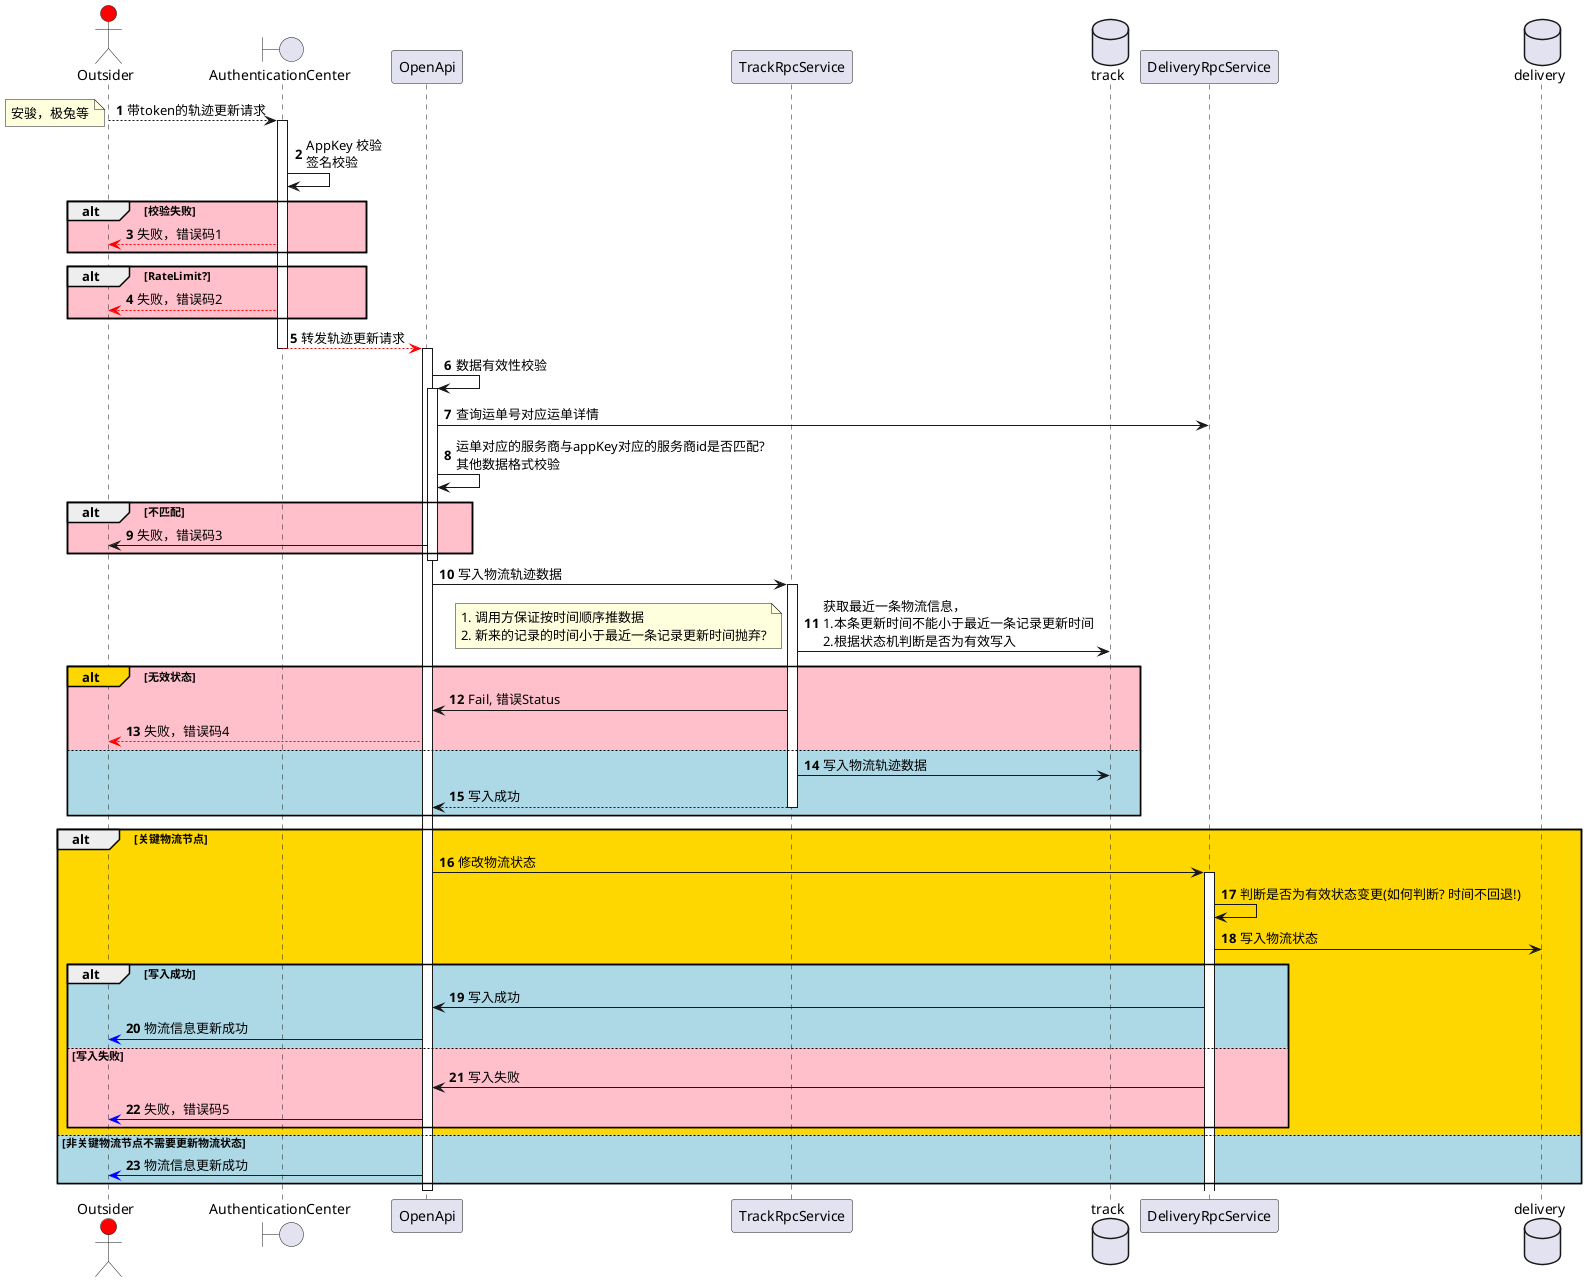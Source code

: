 @startuml
'https://plantuml.com/sequence-diagram

autonumber
actor Outsider #red
boundary AuthenticationCenter
participant OpenApi
participant TrackRpcService
database track
participant DeliveryRpcService
database delivery

Outsider --> AuthenticationCenter: 带token的轨迹更新请求
note left
    安骏，极兔等
end note

activate AuthenticationCenter
AuthenticationCenter -> AuthenticationCenter: AppKey 校验\n签名校验
alt #pink 校验失败
    AuthenticationCenter --[#red]> Outsider: 失败，错误码1
end

alt #pink RateLimit?
    AuthenticationCenter --[#red]> Outsider: 失败，错误码2
end
AuthenticationCenter --[#red]> OpenApi: 转发轨迹更新请求
deactivate

activate OpenApi

OpenApi -> OpenApi: 数据有效性校验
activate OpenApi
OpenApi -> DeliveryRpcService: 查询运单号对应运单详情
OpenApi -> OpenApi: 运单对应的服务商与appKey对应的服务商id是否匹配?\n其他数据格式校验
alt #pink 不匹配
    OpenApi-> Outsider: 失败，错误码3
end
deactivate
OpenApi->TrackRpcService: 写入物流轨迹数据

activate TrackRpcService
TrackRpcService->track: 获取最近一条物流信息，\n1.本条更新时间不能小于最近一条记录更新时间\n2.根据状态机判断是否为有效写入
note left
    1. 调用方保证按时间顺序推数据
    2. 新来的记录的时间小于最近一条记录更新时间抛弃?
end note
alt#gold #pink 无效状态
    TrackRpcService -> OpenApi: Fail, 错误Status
    OpenApi --[#red]> Outsider: 失败，错误码4
else #lightblue
    TrackRpcService -> track: 写入物流轨迹数据
    return 写入成功
end
deactivate TrackRpcService

alt #gold 关键物流节点
    OpenApi -> DeliveryRpcService: 修改物流状态
    activate DeliveryRpcService
    DeliveryRpcService -> DeliveryRpcService: 判断是否为有效状态变更(如何判断? 时间不回退!)
    DeliveryRpcService -> delivery: 写入物流状态
    alt #lightblue 写入成功
        DeliveryRpcService -> OpenApi: 写入成功
        OpenApi -[#blue]> Outsider: 物流信息更新成功
    else #pink 写入失败
        DeliveryRpcService -> OpenApi: 写入失败
        OpenApi -[#blue]> Outsider: 失败，错误码5
    end
else #lightblue 非关键物流节点不需要更新物流状态
    OpenApi -[#blue]> Outsider: 物流信息更新成功
end

deactivate OpenApi

@enduml